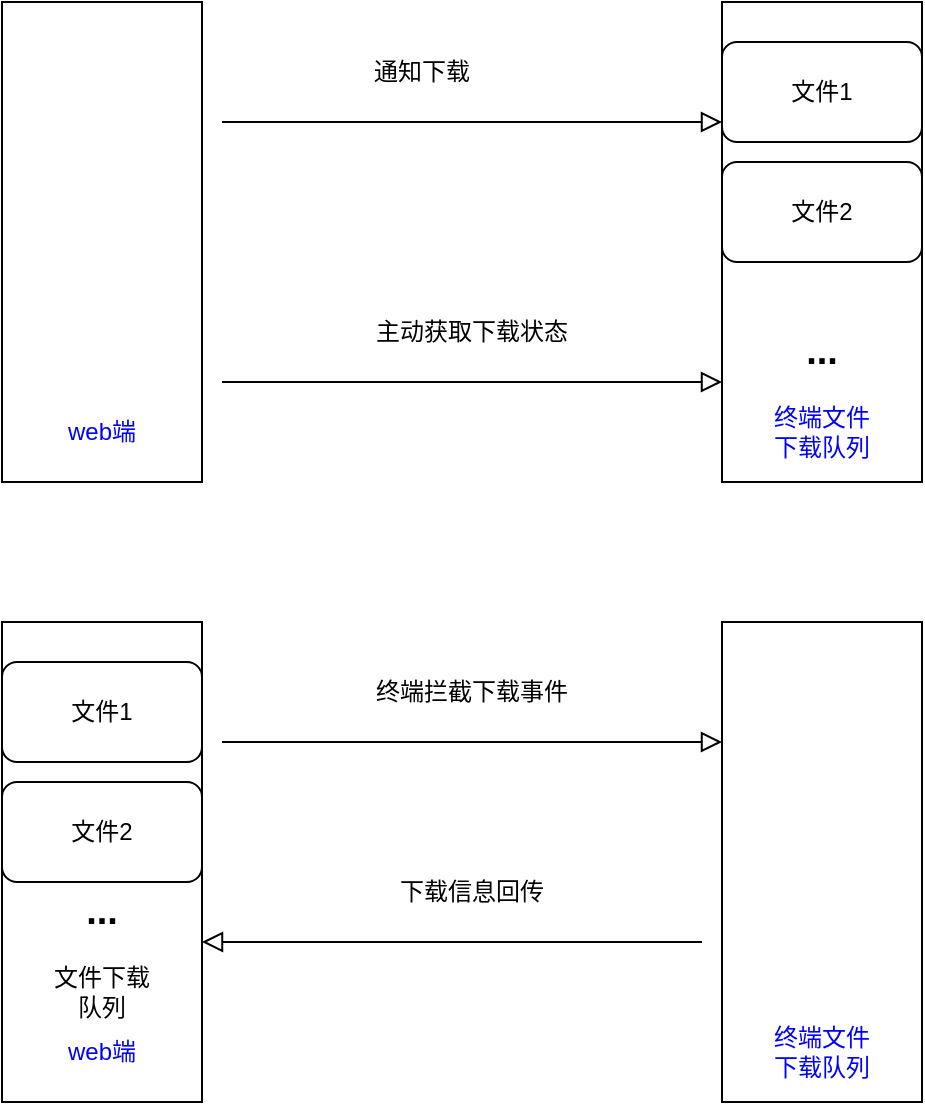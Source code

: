 <mxfile version="22.1.8" type="github">
  <diagram name="第 1 页" id="ExTiOvINmQSWUFrJPMDl">
    <mxGraphModel dx="1139" dy="649" grid="1" gridSize="10" guides="1" tooltips="1" connect="1" arrows="1" fold="1" page="1" pageScale="1" pageWidth="827" pageHeight="1169" math="0" shadow="0">
      <root>
        <mxCell id="0" />
        <mxCell id="1" parent="0" />
        <mxCell id="yBqRNHplVpy1pxyJX8kC-1" value="" style="rounded=0;whiteSpace=wrap;html=1;" vertex="1" parent="1">
          <mxGeometry x="30" y="80" width="100" height="240" as="geometry" />
        </mxCell>
        <mxCell id="yBqRNHplVpy1pxyJX8kC-4" value="" style="rounded=0;whiteSpace=wrap;html=1;" vertex="1" parent="1">
          <mxGeometry x="390" y="80" width="100" height="240" as="geometry" />
        </mxCell>
        <mxCell id="yBqRNHplVpy1pxyJX8kC-6" value="文件1" style="rounded=1;whiteSpace=wrap;html=1;" vertex="1" parent="1">
          <mxGeometry x="390" y="100" width="100" height="50" as="geometry" />
        </mxCell>
        <mxCell id="yBqRNHplVpy1pxyJX8kC-9" value="" style="rounded=0;html=1;jettySize=auto;orthogonalLoop=1;fontSize=11;endArrow=block;endFill=0;endSize=8;strokeWidth=1;shadow=0;labelBackgroundColor=none;edgeStyle=orthogonalEdgeStyle;exitX=1;exitY=0.5;exitDx=0;exitDy=0;entryX=0;entryY=0.5;entryDx=0;entryDy=0;" edge="1" parent="1">
          <mxGeometry relative="1" as="geometry">
            <mxPoint x="140" y="140" as="sourcePoint" />
            <mxPoint x="390" y="140" as="targetPoint" />
          </mxGeometry>
        </mxCell>
        <mxCell id="yBqRNHplVpy1pxyJX8kC-10" value="文件2" style="rounded=1;whiteSpace=wrap;html=1;" vertex="1" parent="1">
          <mxGeometry x="390" y="160" width="100" height="50" as="geometry" />
        </mxCell>
        <mxCell id="yBqRNHplVpy1pxyJX8kC-12" value="..." style="text;html=1;strokeColor=none;fillColor=none;align=center;verticalAlign=middle;whiteSpace=wrap;rounded=0;fontStyle=1;fontSize=19;" vertex="1" parent="1">
          <mxGeometry x="410" y="240" width="60" height="30" as="geometry" />
        </mxCell>
        <mxCell id="yBqRNHplVpy1pxyJX8kC-13" value="终端文件下载队列" style="text;html=1;strokeColor=none;fillColor=none;align=center;verticalAlign=middle;whiteSpace=wrap;rounded=0;fontColor=#0000FF;" vertex="1" parent="1">
          <mxGeometry x="410" y="280" width="60" height="30" as="geometry" />
        </mxCell>
        <mxCell id="yBqRNHplVpy1pxyJX8kC-14" value="web端" style="text;html=1;strokeColor=none;fillColor=none;align=center;verticalAlign=middle;whiteSpace=wrap;rounded=0;fontColor=#0000FF;" vertex="1" parent="1">
          <mxGeometry x="50" y="280" width="60" height="30" as="geometry" />
        </mxCell>
        <mxCell id="yBqRNHplVpy1pxyJX8kC-16" value="通知下载" style="text;html=1;strokeColor=none;fillColor=none;align=center;verticalAlign=middle;whiteSpace=wrap;rounded=0;" vertex="1" parent="1">
          <mxGeometry x="210" y="100" width="60" height="30" as="geometry" />
        </mxCell>
        <mxCell id="yBqRNHplVpy1pxyJX8kC-29" value="" style="rounded=0;whiteSpace=wrap;html=1;" vertex="1" parent="1">
          <mxGeometry x="30" y="390" width="100" height="240" as="geometry" />
        </mxCell>
        <mxCell id="yBqRNHplVpy1pxyJX8kC-30" value="" style="rounded=0;whiteSpace=wrap;html=1;" vertex="1" parent="1">
          <mxGeometry x="390" y="390" width="100" height="240" as="geometry" />
        </mxCell>
        <mxCell id="yBqRNHplVpy1pxyJX8kC-31" value="文件1" style="rounded=1;whiteSpace=wrap;html=1;" vertex="1" parent="1">
          <mxGeometry x="30" y="410" width="100" height="50" as="geometry" />
        </mxCell>
        <mxCell id="yBqRNHplVpy1pxyJX8kC-32" value="" style="rounded=0;html=1;jettySize=auto;orthogonalLoop=1;fontSize=11;endArrow=block;endFill=0;endSize=8;strokeWidth=1;shadow=0;labelBackgroundColor=none;edgeStyle=orthogonalEdgeStyle;exitX=1;exitY=0.5;exitDx=0;exitDy=0;entryX=0;entryY=0.5;entryDx=0;entryDy=0;" edge="1" parent="1">
          <mxGeometry relative="1" as="geometry">
            <mxPoint x="140" y="450" as="sourcePoint" />
            <mxPoint x="390" y="450" as="targetPoint" />
          </mxGeometry>
        </mxCell>
        <mxCell id="yBqRNHplVpy1pxyJX8kC-33" value="文件2" style="rounded=1;whiteSpace=wrap;html=1;" vertex="1" parent="1">
          <mxGeometry x="30" y="470" width="100" height="50" as="geometry" />
        </mxCell>
        <mxCell id="yBqRNHplVpy1pxyJX8kC-34" value="..." style="text;html=1;strokeColor=none;fillColor=none;align=center;verticalAlign=middle;whiteSpace=wrap;rounded=0;fontStyle=1;fontSize=19;" vertex="1" parent="1">
          <mxGeometry x="50" y="520" width="60" height="30" as="geometry" />
        </mxCell>
        <mxCell id="yBqRNHplVpy1pxyJX8kC-35" value="终端文件下载队列" style="text;html=1;strokeColor=none;fillColor=none;align=center;verticalAlign=middle;whiteSpace=wrap;rounded=0;fontColor=#0000FF;" vertex="1" parent="1">
          <mxGeometry x="410" y="590" width="60" height="30" as="geometry" />
        </mxCell>
        <mxCell id="yBqRNHplVpy1pxyJX8kC-36" value="web端" style="text;html=1;strokeColor=none;fillColor=none;align=center;verticalAlign=middle;whiteSpace=wrap;rounded=0;fontColor=#0000FF;" vertex="1" parent="1">
          <mxGeometry x="50" y="590" width="60" height="30" as="geometry" />
        </mxCell>
        <mxCell id="yBqRNHplVpy1pxyJX8kC-37" value="" style="rounded=0;html=1;jettySize=auto;orthogonalLoop=1;fontSize=11;endArrow=block;endFill=0;endSize=8;strokeWidth=1;shadow=0;labelBackgroundColor=none;edgeStyle=orthogonalEdgeStyle;exitX=0;exitY=0.75;exitDx=0;exitDy=0;" edge="1" parent="1">
          <mxGeometry relative="1" as="geometry">
            <mxPoint x="380" y="550" as="sourcePoint" />
            <mxPoint x="130" y="550" as="targetPoint" />
          </mxGeometry>
        </mxCell>
        <mxCell id="yBqRNHplVpy1pxyJX8kC-38" value="终端拦截下载事件" style="text;html=1;strokeColor=none;fillColor=none;align=center;verticalAlign=middle;whiteSpace=wrap;rounded=0;" vertex="1" parent="1">
          <mxGeometry x="210" y="410" width="110" height="30" as="geometry" />
        </mxCell>
        <mxCell id="yBqRNHplVpy1pxyJX8kC-39" value="下载信息回传" style="text;html=1;strokeColor=none;fillColor=none;align=center;verticalAlign=middle;whiteSpace=wrap;rounded=0;" vertex="1" parent="1">
          <mxGeometry x="210" y="510" width="110" height="30" as="geometry" />
        </mxCell>
        <mxCell id="yBqRNHplVpy1pxyJX8kC-41" value="文件下载队列" style="text;html=1;strokeColor=none;fillColor=none;align=center;verticalAlign=middle;whiteSpace=wrap;rounded=0;fontColor=#000000;" vertex="1" parent="1">
          <mxGeometry x="50" y="560" width="60" height="30" as="geometry" />
        </mxCell>
        <mxCell id="yBqRNHplVpy1pxyJX8kC-43" value="主动获取下载状态" style="text;html=1;strokeColor=none;fillColor=none;align=center;verticalAlign=middle;whiteSpace=wrap;rounded=0;" vertex="1" parent="1">
          <mxGeometry x="210" y="230" width="110" height="30" as="geometry" />
        </mxCell>
        <mxCell id="yBqRNHplVpy1pxyJX8kC-44" value="" style="rounded=0;html=1;jettySize=auto;orthogonalLoop=1;fontSize=11;endArrow=block;endFill=0;endSize=8;strokeWidth=1;shadow=0;labelBackgroundColor=none;edgeStyle=orthogonalEdgeStyle;exitX=1;exitY=0.5;exitDx=0;exitDy=0;entryX=0;entryY=0.5;entryDx=0;entryDy=0;" edge="1" parent="1">
          <mxGeometry relative="1" as="geometry">
            <mxPoint x="140" y="270" as="sourcePoint" />
            <mxPoint x="390" y="270" as="targetPoint" />
          </mxGeometry>
        </mxCell>
      </root>
    </mxGraphModel>
  </diagram>
</mxfile>
